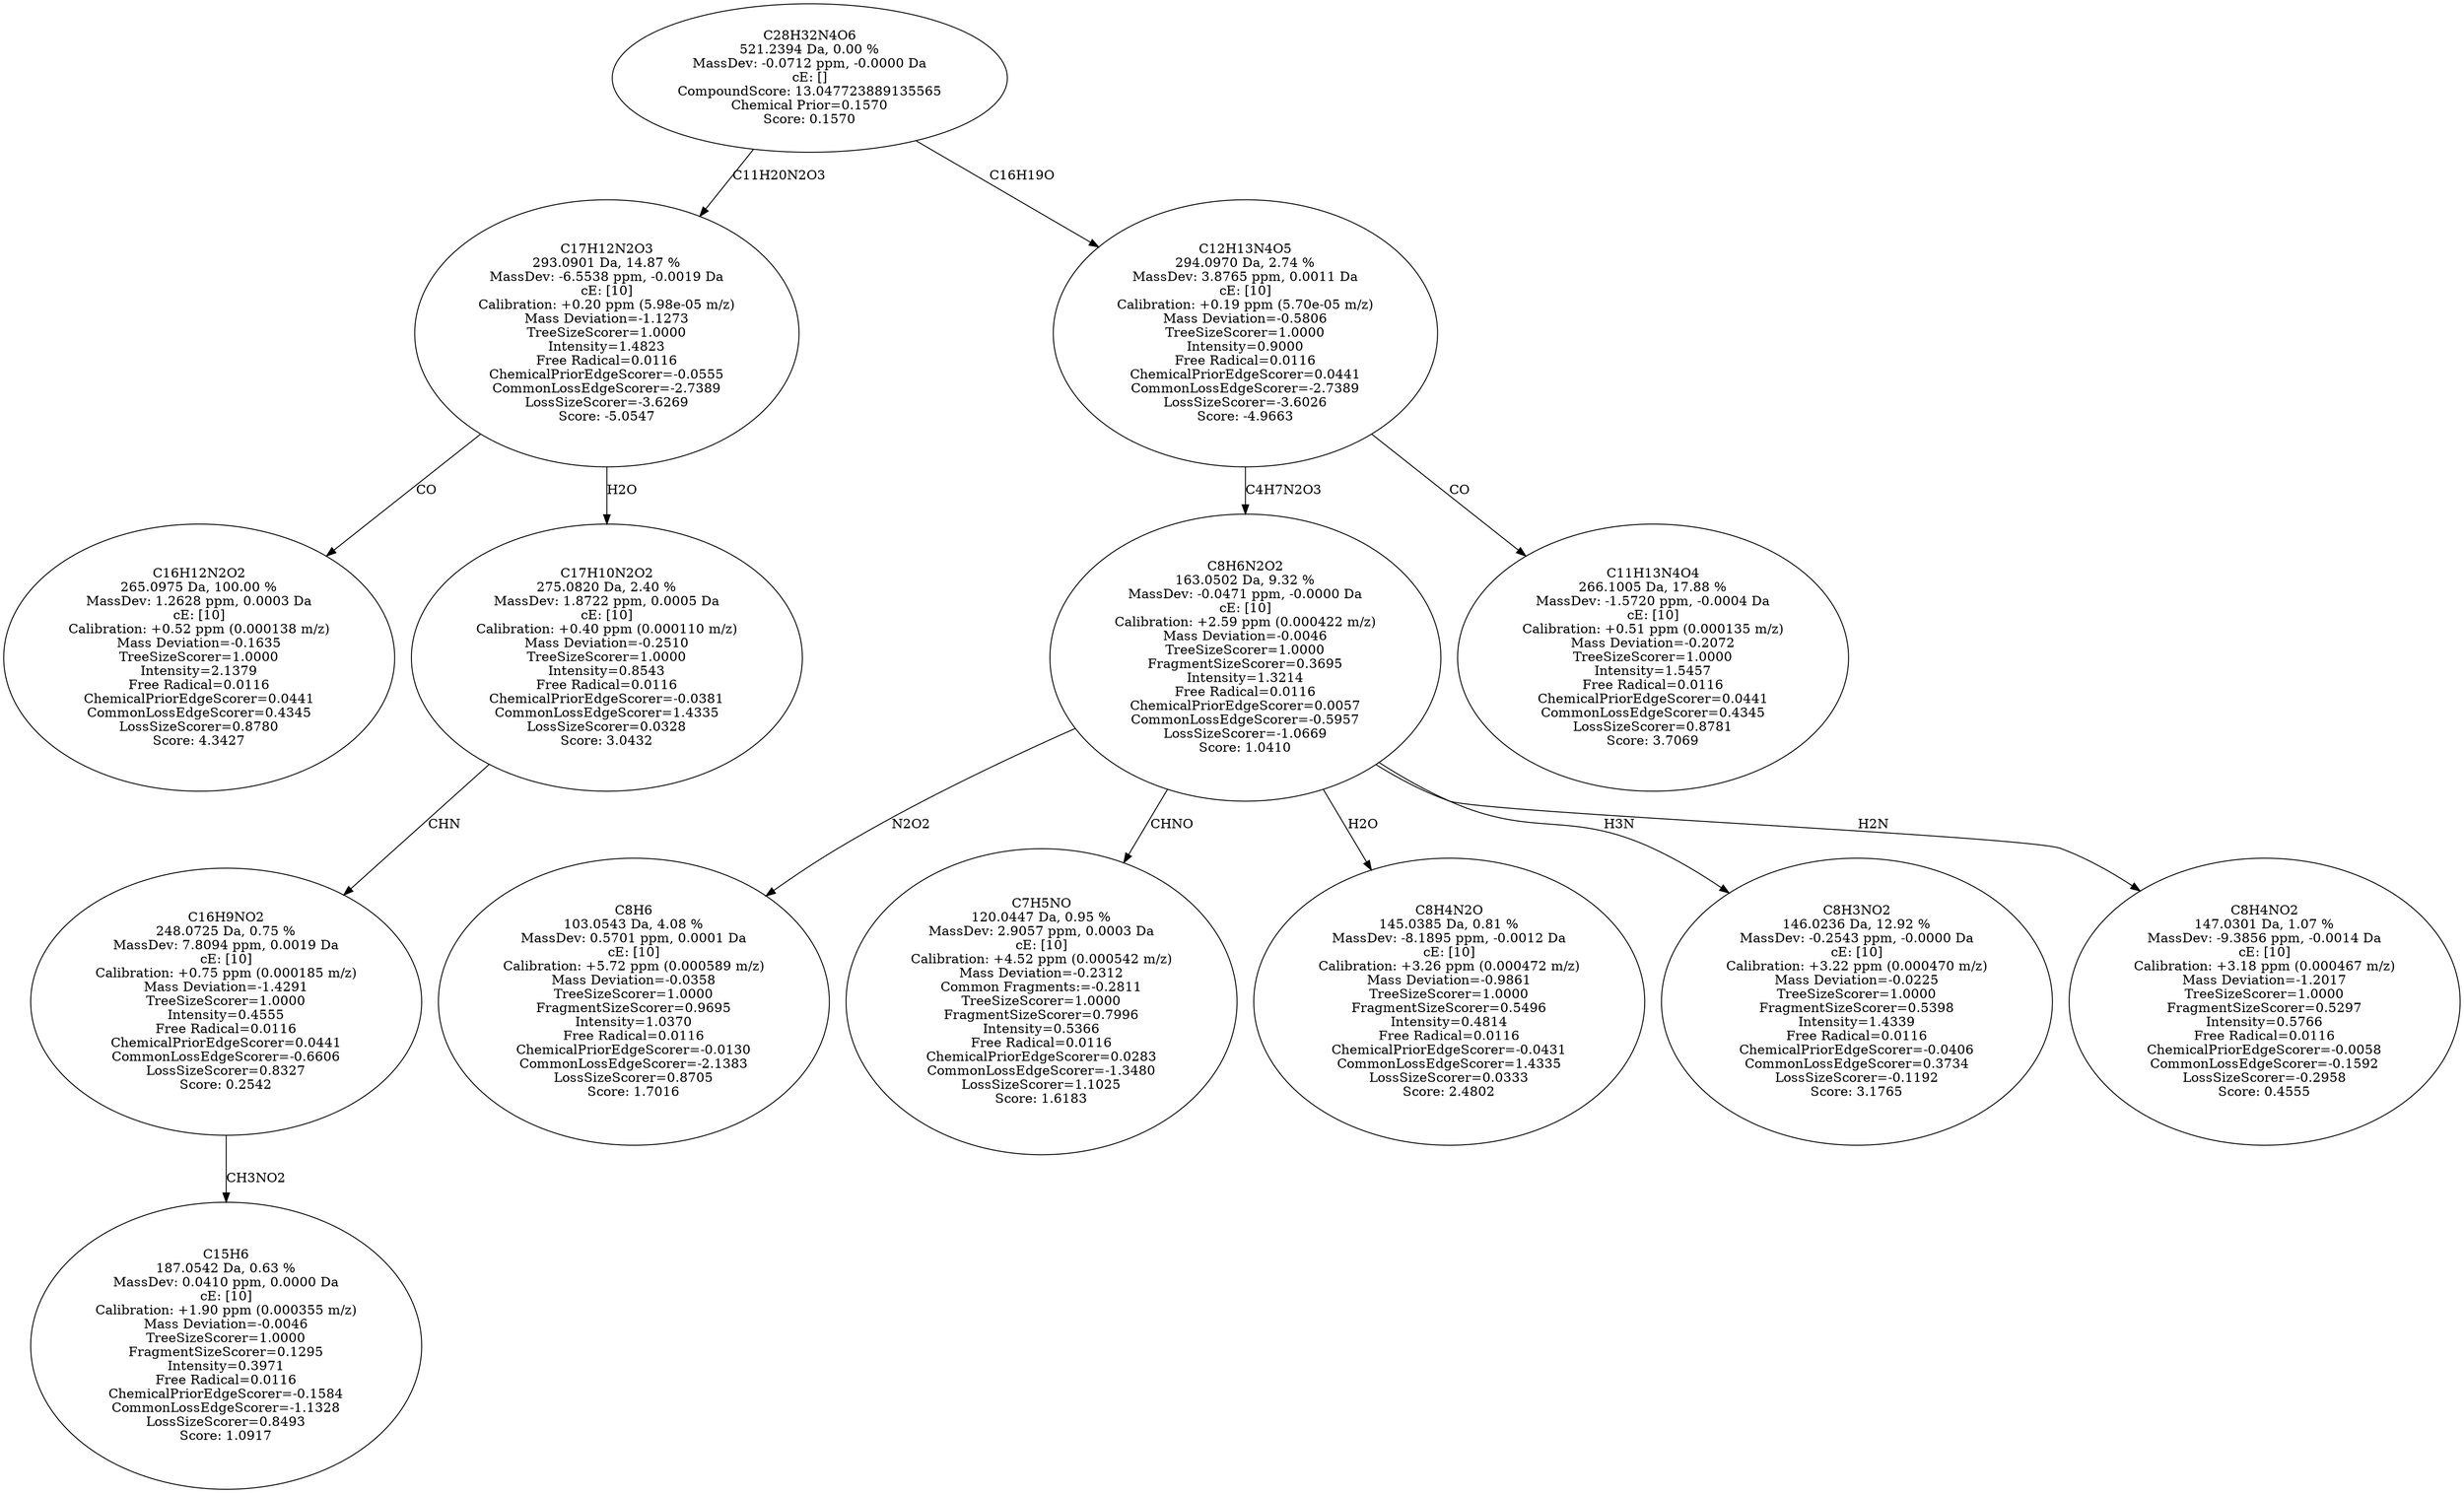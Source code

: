 strict digraph {
v1 [label="C16H12N2O2\n265.0975 Da, 100.00 %\nMassDev: 1.2628 ppm, 0.0003 Da\ncE: [10]\nCalibration: +0.52 ppm (0.000138 m/z)\nMass Deviation=-0.1635\nTreeSizeScorer=1.0000\nIntensity=2.1379\nFree Radical=0.0116\nChemicalPriorEdgeScorer=0.0441\nCommonLossEdgeScorer=0.4345\nLossSizeScorer=0.8780\nScore: 4.3427"];
v2 [label="C15H6\n187.0542 Da, 0.63 %\nMassDev: 0.0410 ppm, 0.0000 Da\ncE: [10]\nCalibration: +1.90 ppm (0.000355 m/z)\nMass Deviation=-0.0046\nTreeSizeScorer=1.0000\nFragmentSizeScorer=0.1295\nIntensity=0.3971\nFree Radical=0.0116\nChemicalPriorEdgeScorer=-0.1584\nCommonLossEdgeScorer=-1.1328\nLossSizeScorer=0.8493\nScore: 1.0917"];
v3 [label="C16H9NO2\n248.0725 Da, 0.75 %\nMassDev: 7.8094 ppm, 0.0019 Da\ncE: [10]\nCalibration: +0.75 ppm (0.000185 m/z)\nMass Deviation=-1.4291\nTreeSizeScorer=1.0000\nIntensity=0.4555\nFree Radical=0.0116\nChemicalPriorEdgeScorer=0.0441\nCommonLossEdgeScorer=-0.6606\nLossSizeScorer=0.8327\nScore: 0.2542"];
v4 [label="C17H10N2O2\n275.0820 Da, 2.40 %\nMassDev: 1.8722 ppm, 0.0005 Da\ncE: [10]\nCalibration: +0.40 ppm (0.000110 m/z)\nMass Deviation=-0.2510\nTreeSizeScorer=1.0000\nIntensity=0.8543\nFree Radical=0.0116\nChemicalPriorEdgeScorer=-0.0381\nCommonLossEdgeScorer=1.4335\nLossSizeScorer=0.0328\nScore: 3.0432"];
v5 [label="C17H12N2O3\n293.0901 Da, 14.87 %\nMassDev: -6.5538 ppm, -0.0019 Da\ncE: [10]\nCalibration: +0.20 ppm (5.98e-05 m/z)\nMass Deviation=-1.1273\nTreeSizeScorer=1.0000\nIntensity=1.4823\nFree Radical=0.0116\nChemicalPriorEdgeScorer=-0.0555\nCommonLossEdgeScorer=-2.7389\nLossSizeScorer=-3.6269\nScore: -5.0547"];
v6 [label="C8H6\n103.0543 Da, 4.08 %\nMassDev: 0.5701 ppm, 0.0001 Da\ncE: [10]\nCalibration: +5.72 ppm (0.000589 m/z)\nMass Deviation=-0.0358\nTreeSizeScorer=1.0000\nFragmentSizeScorer=0.9695\nIntensity=1.0370\nFree Radical=0.0116\nChemicalPriorEdgeScorer=-0.0130\nCommonLossEdgeScorer=-2.1383\nLossSizeScorer=0.8705\nScore: 1.7016"];
v7 [label="C7H5NO\n120.0447 Da, 0.95 %\nMassDev: 2.9057 ppm, 0.0003 Da\ncE: [10]\nCalibration: +4.52 ppm (0.000542 m/z)\nMass Deviation=-0.2312\nCommon Fragments:=-0.2811\nTreeSizeScorer=1.0000\nFragmentSizeScorer=0.7996\nIntensity=0.5366\nFree Radical=0.0116\nChemicalPriorEdgeScorer=0.0283\nCommonLossEdgeScorer=-1.3480\nLossSizeScorer=1.1025\nScore: 1.6183"];
v8 [label="C8H4N2O\n145.0385 Da, 0.81 %\nMassDev: -8.1895 ppm, -0.0012 Da\ncE: [10]\nCalibration: +3.26 ppm (0.000472 m/z)\nMass Deviation=-0.9861\nTreeSizeScorer=1.0000\nFragmentSizeScorer=0.5496\nIntensity=0.4814\nFree Radical=0.0116\nChemicalPriorEdgeScorer=-0.0431\nCommonLossEdgeScorer=1.4335\nLossSizeScorer=0.0333\nScore: 2.4802"];
v9 [label="C8H3NO2\n146.0236 Da, 12.92 %\nMassDev: -0.2543 ppm, -0.0000 Da\ncE: [10]\nCalibration: +3.22 ppm (0.000470 m/z)\nMass Deviation=-0.0225\nTreeSizeScorer=1.0000\nFragmentSizeScorer=0.5398\nIntensity=1.4339\nFree Radical=0.0116\nChemicalPriorEdgeScorer=-0.0406\nCommonLossEdgeScorer=0.3734\nLossSizeScorer=-0.1192\nScore: 3.1765"];
v10 [label="C8H4NO2\n147.0301 Da, 1.07 %\nMassDev: -9.3856 ppm, -0.0014 Da\ncE: [10]\nCalibration: +3.18 ppm (0.000467 m/z)\nMass Deviation=-1.2017\nTreeSizeScorer=1.0000\nFragmentSizeScorer=0.5297\nIntensity=0.5766\nFree Radical=0.0116\nChemicalPriorEdgeScorer=-0.0058\nCommonLossEdgeScorer=-0.1592\nLossSizeScorer=-0.2958\nScore: 0.4555"];
v11 [label="C8H6N2O2\n163.0502 Da, 9.32 %\nMassDev: -0.0471 ppm, -0.0000 Da\ncE: [10]\nCalibration: +2.59 ppm (0.000422 m/z)\nMass Deviation=-0.0046\nTreeSizeScorer=1.0000\nFragmentSizeScorer=0.3695\nIntensity=1.3214\nFree Radical=0.0116\nChemicalPriorEdgeScorer=0.0057\nCommonLossEdgeScorer=-0.5957\nLossSizeScorer=-1.0669\nScore: 1.0410"];
v12 [label="C11H13N4O4\n266.1005 Da, 17.88 %\nMassDev: -1.5720 ppm, -0.0004 Da\ncE: [10]\nCalibration: +0.51 ppm (0.000135 m/z)\nMass Deviation=-0.2072\nTreeSizeScorer=1.0000\nIntensity=1.5457\nFree Radical=0.0116\nChemicalPriorEdgeScorer=0.0441\nCommonLossEdgeScorer=0.4345\nLossSizeScorer=0.8781\nScore: 3.7069"];
v13 [label="C12H13N4O5\n294.0970 Da, 2.74 %\nMassDev: 3.8765 ppm, 0.0011 Da\ncE: [10]\nCalibration: +0.19 ppm (5.70e-05 m/z)\nMass Deviation=-0.5806\nTreeSizeScorer=1.0000\nIntensity=0.9000\nFree Radical=0.0116\nChemicalPriorEdgeScorer=0.0441\nCommonLossEdgeScorer=-2.7389\nLossSizeScorer=-3.6026\nScore: -4.9663"];
v14 [label="C28H32N4O6\n521.2394 Da, 0.00 %\nMassDev: -0.0712 ppm, -0.0000 Da\ncE: []\nCompoundScore: 13.047723889135565\nChemical Prior=0.1570\nScore: 0.1570"];
v5 -> v1 [label="CO"];
v3 -> v2 [label="CH3NO2"];
v4 -> v3 [label="CHN"];
v5 -> v4 [label="H2O"];
v14 -> v5 [label="C11H20N2O3"];
v11 -> v6 [label="N2O2"];
v11 -> v7 [label="CHNO"];
v11 -> v8 [label="H2O"];
v11 -> v9 [label="H3N"];
v11 -> v10 [label="H2N"];
v13 -> v11 [label="C4H7N2O3"];
v13 -> v12 [label="CO"];
v14 -> v13 [label="C16H19O"];
}